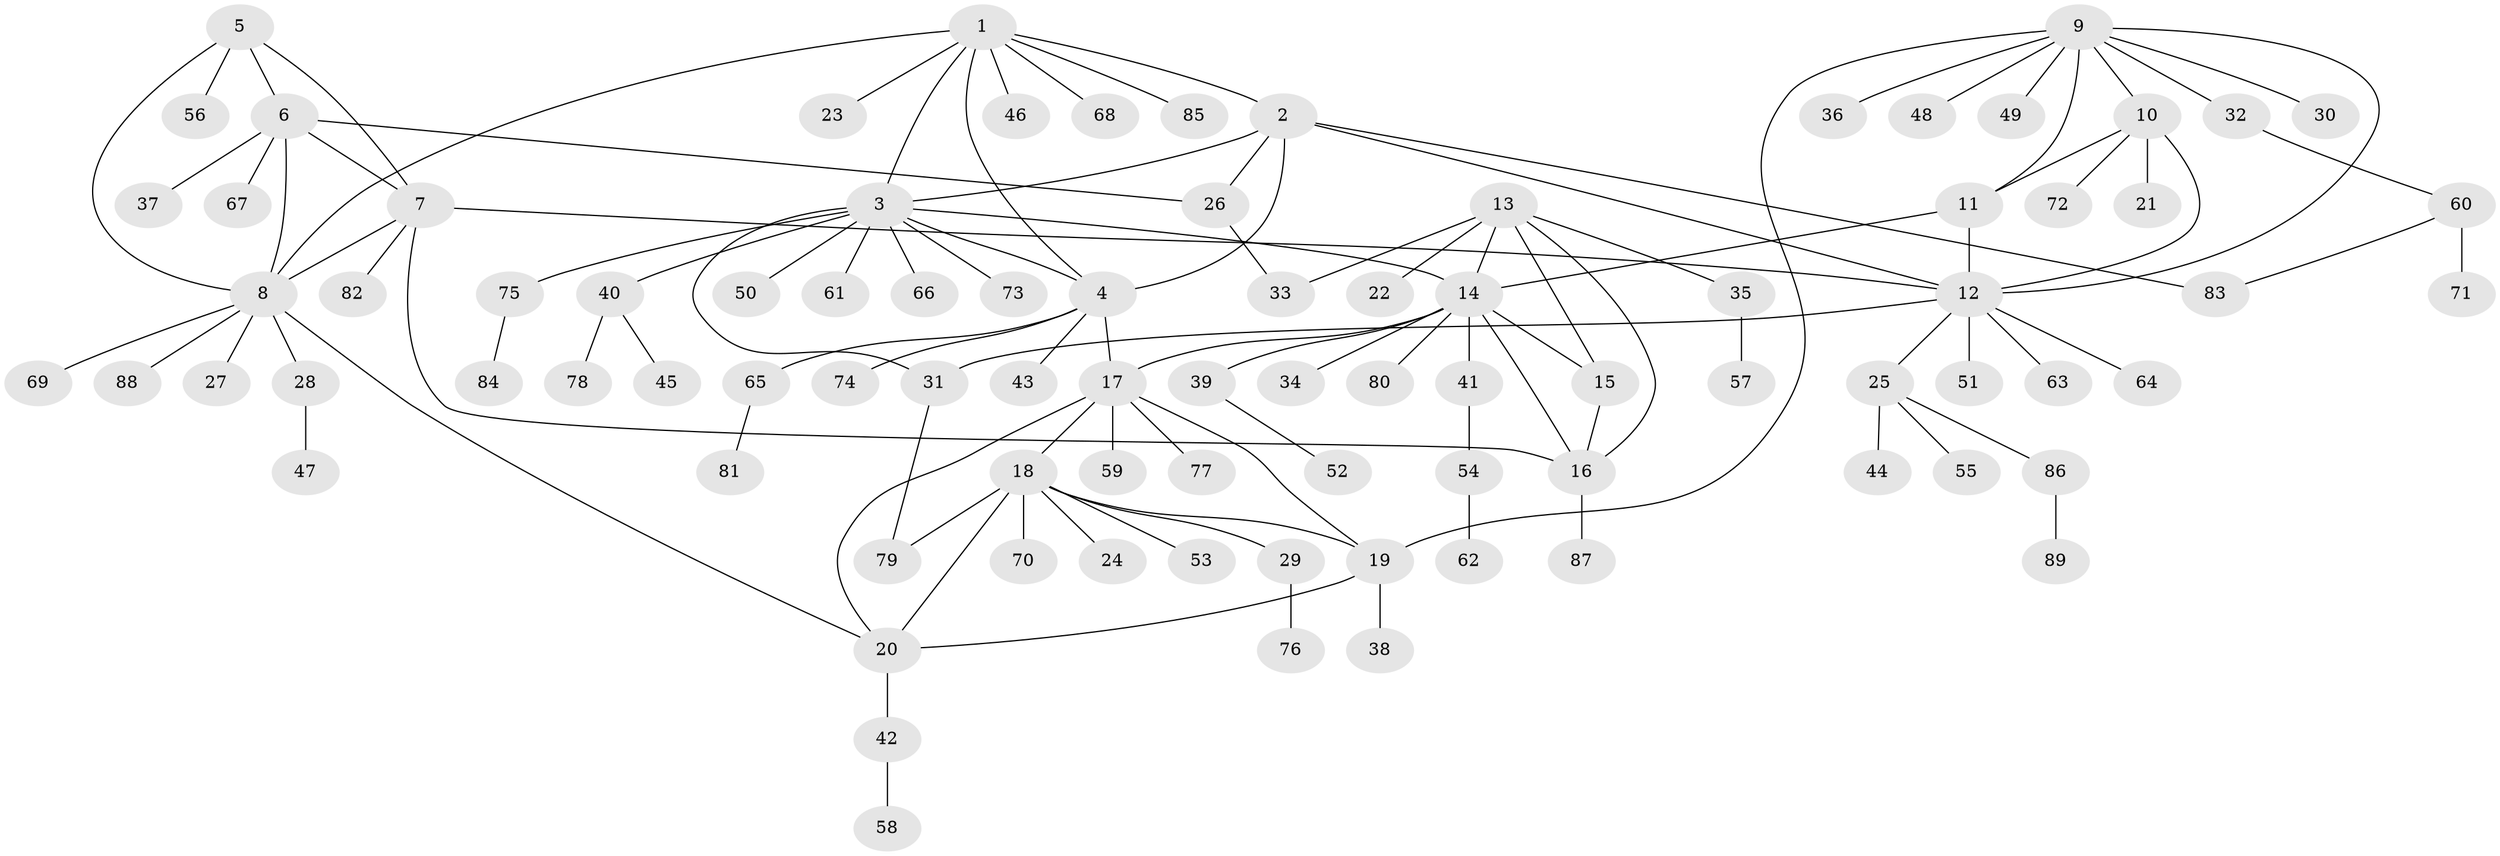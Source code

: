 // coarse degree distribution, {15: 0.014925373134328358, 5: 0.029850746268656716, 6: 0.014925373134328358, 2: 0.08955223880597014, 4: 0.029850746268656716, 11: 0.029850746268656716, 7: 0.029850746268656716, 3: 0.07462686567164178, 8: 0.029850746268656716, 1: 0.6567164179104478}
// Generated by graph-tools (version 1.1) at 2025/42/03/06/25 10:42:07]
// undirected, 89 vertices, 114 edges
graph export_dot {
graph [start="1"]
  node [color=gray90,style=filled];
  1;
  2;
  3;
  4;
  5;
  6;
  7;
  8;
  9;
  10;
  11;
  12;
  13;
  14;
  15;
  16;
  17;
  18;
  19;
  20;
  21;
  22;
  23;
  24;
  25;
  26;
  27;
  28;
  29;
  30;
  31;
  32;
  33;
  34;
  35;
  36;
  37;
  38;
  39;
  40;
  41;
  42;
  43;
  44;
  45;
  46;
  47;
  48;
  49;
  50;
  51;
  52;
  53;
  54;
  55;
  56;
  57;
  58;
  59;
  60;
  61;
  62;
  63;
  64;
  65;
  66;
  67;
  68;
  69;
  70;
  71;
  72;
  73;
  74;
  75;
  76;
  77;
  78;
  79;
  80;
  81;
  82;
  83;
  84;
  85;
  86;
  87;
  88;
  89;
  1 -- 2;
  1 -- 3;
  1 -- 4;
  1 -- 8;
  1 -- 23;
  1 -- 46;
  1 -- 68;
  1 -- 85;
  2 -- 3;
  2 -- 4;
  2 -- 12;
  2 -- 26;
  2 -- 83;
  3 -- 4;
  3 -- 14;
  3 -- 31;
  3 -- 40;
  3 -- 50;
  3 -- 61;
  3 -- 66;
  3 -- 73;
  3 -- 75;
  4 -- 17;
  4 -- 43;
  4 -- 65;
  4 -- 74;
  5 -- 6;
  5 -- 7;
  5 -- 8;
  5 -- 56;
  6 -- 7;
  6 -- 8;
  6 -- 26;
  6 -- 37;
  6 -- 67;
  7 -- 8;
  7 -- 12;
  7 -- 16;
  7 -- 82;
  8 -- 20;
  8 -- 27;
  8 -- 28;
  8 -- 69;
  8 -- 88;
  9 -- 10;
  9 -- 11;
  9 -- 12;
  9 -- 19;
  9 -- 30;
  9 -- 32;
  9 -- 36;
  9 -- 48;
  9 -- 49;
  10 -- 11;
  10 -- 12;
  10 -- 21;
  10 -- 72;
  11 -- 12;
  11 -- 14;
  12 -- 25;
  12 -- 31;
  12 -- 51;
  12 -- 63;
  12 -- 64;
  13 -- 14;
  13 -- 15;
  13 -- 16;
  13 -- 22;
  13 -- 33;
  13 -- 35;
  14 -- 15;
  14 -- 16;
  14 -- 17;
  14 -- 34;
  14 -- 39;
  14 -- 41;
  14 -- 80;
  15 -- 16;
  16 -- 87;
  17 -- 18;
  17 -- 19;
  17 -- 20;
  17 -- 59;
  17 -- 77;
  18 -- 19;
  18 -- 20;
  18 -- 24;
  18 -- 29;
  18 -- 53;
  18 -- 70;
  18 -- 79;
  19 -- 20;
  19 -- 38;
  20 -- 42;
  25 -- 44;
  25 -- 55;
  25 -- 86;
  26 -- 33;
  28 -- 47;
  29 -- 76;
  31 -- 79;
  32 -- 60;
  35 -- 57;
  39 -- 52;
  40 -- 45;
  40 -- 78;
  41 -- 54;
  42 -- 58;
  54 -- 62;
  60 -- 71;
  60 -- 83;
  65 -- 81;
  75 -- 84;
  86 -- 89;
}
